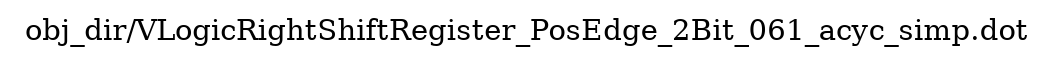 digraph v3graph {
	graph	[label="obj_dir/VLogicRightShiftRegister_PosEdge_2Bit_061_acyc_simp.dot",
		 labelloc=t, labeljust=l,
		 //size="7.5,10",
		 rankdir=TB];
}
